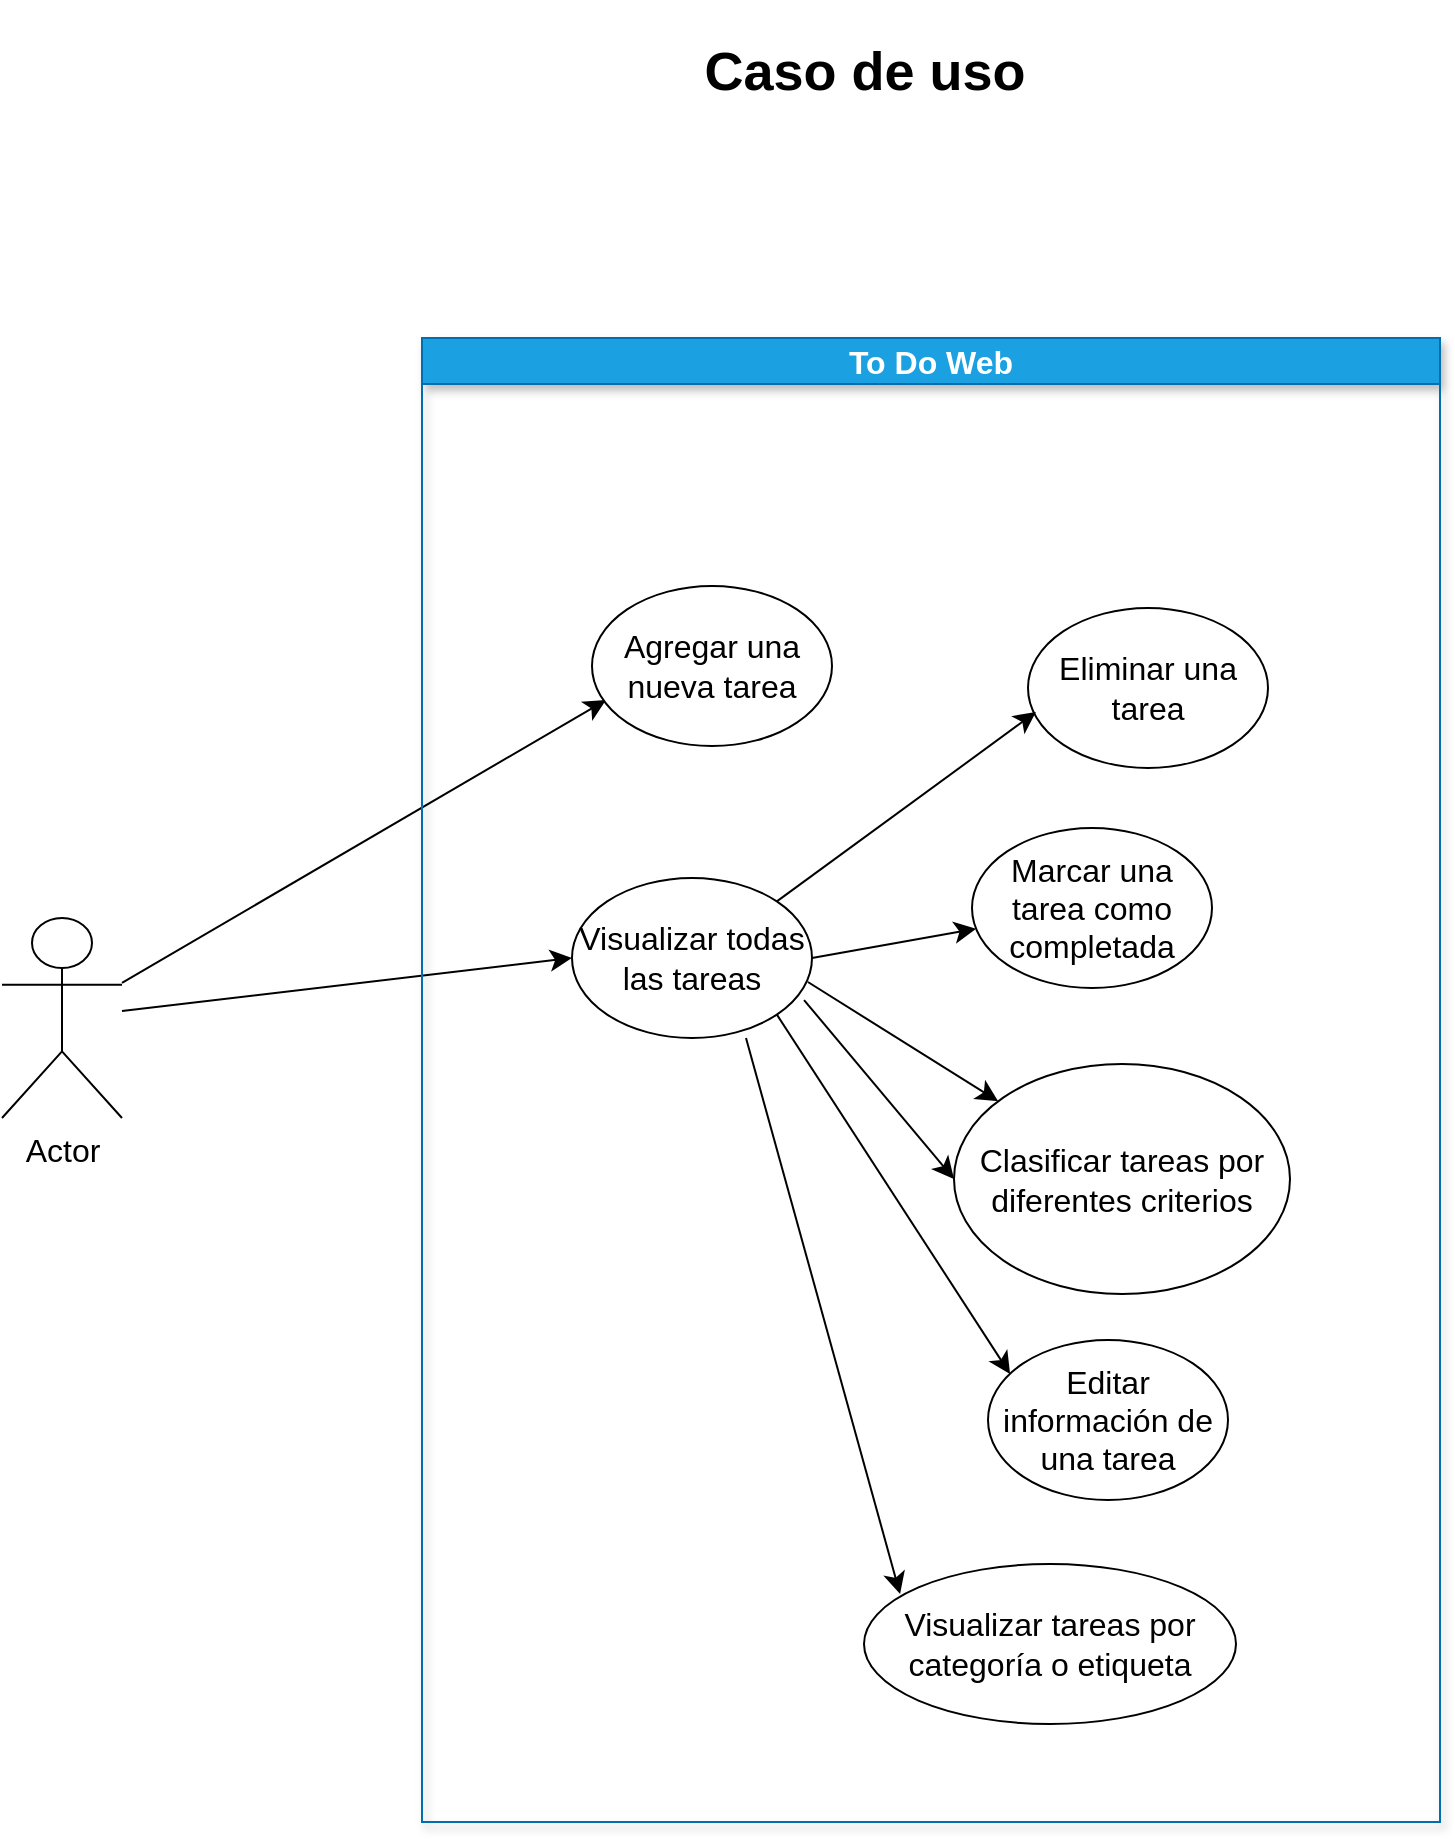 <mxfile version="20.8.16" type="device" pages="2"><diagram name="Caso de uso" id="vk3R40ngS-3i9kiP7hk3"><mxGraphModel dx="1498" dy="1098" grid="0" gridSize="10" guides="0" tooltips="1" connect="1" arrows="1" fold="1" page="0" pageScale="1" pageWidth="1169" pageHeight="827" math="0" shadow="0"><root><mxCell id="0"/><mxCell id="1" parent="0"/><mxCell id="sQM_sZ7zAdFYdUz1RXXd-12" style="edgeStyle=none;curved=1;rounded=0;orthogonalLoop=1;jettySize=auto;html=1;entryX=0;entryY=0.5;entryDx=0;entryDy=0;fontSize=12;startSize=8;endSize=8;" parent="1" source="sQM_sZ7zAdFYdUz1RXXd-1" target="sQM_sZ7zAdFYdUz1RXXd-9" edge="1"><mxGeometry relative="1" as="geometry"/></mxCell><mxCell id="sQM_sZ7zAdFYdUz1RXXd-27" style="edgeStyle=none;curved=1;rounded=0;orthogonalLoop=1;jettySize=auto;html=1;entryX=0.058;entryY=0.713;entryDx=0;entryDy=0;entryPerimeter=0;fontSize=27;startSize=8;endSize=8;" parent="1" source="sQM_sZ7zAdFYdUz1RXXd-1" target="sQM_sZ7zAdFYdUz1RXXd-3" edge="1"><mxGeometry relative="1" as="geometry"/></mxCell><mxCell id="sQM_sZ7zAdFYdUz1RXXd-1" value="Actor" style="shape=umlActor;verticalLabelPosition=bottom;verticalAlign=top;html=1;outlineConnect=0;fontSize=16;" parent="1" vertex="1"><mxGeometry x="-152" y="170" width="60" height="100" as="geometry"/></mxCell><mxCell id="sQM_sZ7zAdFYdUz1RXXd-2" value="To Do Web" style="swimlane;whiteSpace=wrap;html=1;fontSize=16;shadow=1;fillColor=#1ba1e2;fontColor=#ffffff;strokeColor=#006EAF;" parent="1" vertex="1"><mxGeometry x="58" y="-120" width="509" height="742" as="geometry"/></mxCell><mxCell id="sQM_sZ7zAdFYdUz1RXXd-3" value="&lt;p class=&quot;MsoNormal&quot;&gt;Agregar una nueva tarea&lt;/p&gt;" style="ellipse;whiteSpace=wrap;html=1;fontSize=16;" parent="sQM_sZ7zAdFYdUz1RXXd-2" vertex="1"><mxGeometry x="85" y="124" width="120" height="80" as="geometry"/></mxCell><mxCell id="sQM_sZ7zAdFYdUz1RXXd-6" value="&lt;p class=&quot;MsoNormal&quot;&gt;Eliminar una tarea&lt;/p&gt;" style="ellipse;whiteSpace=wrap;html=1;fontSize=16;" parent="sQM_sZ7zAdFYdUz1RXXd-2" vertex="1"><mxGeometry x="303" y="135" width="120" height="80" as="geometry"/></mxCell><mxCell id="sQM_sZ7zAdFYdUz1RXXd-7" value="&lt;p class=&quot;MsoNormal&quot;&gt;Marcar una tarea como completada&lt;/p&gt;" style="ellipse;whiteSpace=wrap;html=1;fontSize=16;" parent="sQM_sZ7zAdFYdUz1RXXd-2" vertex="1"><mxGeometry x="275" y="245" width="120" height="80" as="geometry"/></mxCell><mxCell id="sQM_sZ7zAdFYdUz1RXXd-8" value="&lt;p class=&quot;MsoNormal&quot;&gt;Clasificar tareas por diferentes criterios&lt;/p&gt;" style="ellipse;whiteSpace=wrap;html=1;fontSize=16;" parent="sQM_sZ7zAdFYdUz1RXXd-2" vertex="1"><mxGeometry x="266" y="363" width="168" height="115" as="geometry"/></mxCell><mxCell id="sQM_sZ7zAdFYdUz1RXXd-16" style="edgeStyle=none;curved=1;rounded=0;orthogonalLoop=1;jettySize=auto;html=1;exitX=1;exitY=0;exitDx=0;exitDy=0;entryX=0.033;entryY=0.65;entryDx=0;entryDy=0;entryPerimeter=0;fontSize=12;startSize=8;endSize=8;" parent="sQM_sZ7zAdFYdUz1RXXd-2" source="sQM_sZ7zAdFYdUz1RXXd-9" target="sQM_sZ7zAdFYdUz1RXXd-6" edge="1"><mxGeometry relative="1" as="geometry"/></mxCell><mxCell id="sQM_sZ7zAdFYdUz1RXXd-17" style="edgeStyle=none;curved=1;rounded=0;orthogonalLoop=1;jettySize=auto;html=1;exitX=1;exitY=0.5;exitDx=0;exitDy=0;fontSize=12;startSize=8;endSize=8;" parent="sQM_sZ7zAdFYdUz1RXXd-2" source="sQM_sZ7zAdFYdUz1RXXd-9" target="sQM_sZ7zAdFYdUz1RXXd-7" edge="1"><mxGeometry relative="1" as="geometry"/></mxCell><mxCell id="sQM_sZ7zAdFYdUz1RXXd-18" style="edgeStyle=none;curved=1;rounded=0;orthogonalLoop=1;jettySize=auto;html=1;exitX=0.983;exitY=0.65;exitDx=0;exitDy=0;fontSize=12;startSize=8;endSize=8;exitPerimeter=0;" parent="sQM_sZ7zAdFYdUz1RXXd-2" source="sQM_sZ7zAdFYdUz1RXXd-9" target="sQM_sZ7zAdFYdUz1RXXd-8" edge="1"><mxGeometry relative="1" as="geometry"/></mxCell><mxCell id="sQM_sZ7zAdFYdUz1RXXd-19" style="edgeStyle=none;curved=1;rounded=0;orthogonalLoop=1;jettySize=auto;html=1;entryX=0;entryY=0.5;entryDx=0;entryDy=0;fontSize=12;startSize=8;endSize=8;exitX=0.967;exitY=0.763;exitDx=0;exitDy=0;exitPerimeter=0;" parent="sQM_sZ7zAdFYdUz1RXXd-2" source="sQM_sZ7zAdFYdUz1RXXd-9" target="sQM_sZ7zAdFYdUz1RXXd-8" edge="1"><mxGeometry relative="1" as="geometry"/></mxCell><mxCell id="sQM_sZ7zAdFYdUz1RXXd-20" style="edgeStyle=none;curved=1;rounded=0;orthogonalLoop=1;jettySize=auto;html=1;exitX=1;exitY=1;exitDx=0;exitDy=0;fontSize=12;startSize=8;endSize=8;entryX=0.092;entryY=0.213;entryDx=0;entryDy=0;entryPerimeter=0;" parent="sQM_sZ7zAdFYdUz1RXXd-2" source="sQM_sZ7zAdFYdUz1RXXd-9" target="sQM_sZ7zAdFYdUz1RXXd-10" edge="1"><mxGeometry relative="1" as="geometry"/></mxCell><mxCell id="sQM_sZ7zAdFYdUz1RXXd-21" style="edgeStyle=none;curved=1;rounded=0;orthogonalLoop=1;jettySize=auto;html=1;exitX=0.725;exitY=1;exitDx=0;exitDy=0;entryX=0.097;entryY=0.188;entryDx=0;entryDy=0;entryPerimeter=0;fontSize=12;startSize=8;endSize=8;exitPerimeter=0;" parent="sQM_sZ7zAdFYdUz1RXXd-2" source="sQM_sZ7zAdFYdUz1RXXd-9" target="sQM_sZ7zAdFYdUz1RXXd-11" edge="1"><mxGeometry relative="1" as="geometry"/></mxCell><mxCell id="sQM_sZ7zAdFYdUz1RXXd-9" value="&lt;p class=&quot;MsoNormal&quot;&gt;Visualizar todas las tareas&lt;/p&gt;" style="ellipse;whiteSpace=wrap;html=1;fontSize=16;" parent="sQM_sZ7zAdFYdUz1RXXd-2" vertex="1"><mxGeometry x="75" y="270" width="120" height="80" as="geometry"/></mxCell><mxCell id="sQM_sZ7zAdFYdUz1RXXd-10" value="&lt;p class=&quot;MsoNormal&quot;&gt;Editar información de una tarea&lt;/p&gt;" style="ellipse;whiteSpace=wrap;html=1;fontSize=16;" parent="sQM_sZ7zAdFYdUz1RXXd-2" vertex="1"><mxGeometry x="283" y="501" width="120" height="80" as="geometry"/></mxCell><mxCell id="sQM_sZ7zAdFYdUz1RXXd-11" value="&lt;p class=&quot;MsoNormal&quot;&gt;Visualizar tareas por categoría o etiqueta&lt;/p&gt;" style="ellipse;whiteSpace=wrap;html=1;fontSize=16;" parent="sQM_sZ7zAdFYdUz1RXXd-2" vertex="1"><mxGeometry x="221" y="613" width="186" height="80" as="geometry"/></mxCell><mxCell id="sQM_sZ7zAdFYdUz1RXXd-23" value="&lt;b&gt;&lt;font style=&quot;font-size: 27px;&quot;&gt;Caso de uso&lt;/font&gt;&lt;/b&gt;" style="text;html=1;strokeColor=none;fillColor=none;align=center;verticalAlign=middle;whiteSpace=wrap;rounded=0;fontSize=16;" parent="1" vertex="1"><mxGeometry x="109" y="-289" width="341" height="72" as="geometry"/></mxCell></root></mxGraphModel></diagram><diagram id="C3c8oYhAQB39177pMXEk" name="Página-2"><mxGraphModel dx="1098" dy="1098" grid="0" gridSize="10" guides="1" tooltips="1" connect="1" arrows="1" fold="1" page="0" pageScale="1" pageWidth="1169" pageHeight="827" math="0" shadow="0"><root><mxCell id="0"/><mxCell id="1" parent="0"/><mxCell id="Bu1waMAblFPrzscLKxHU-1" value="To Do" style="rounded=0;whiteSpace=wrap;html=1;fontSize=16;" parent="1" vertex="1"><mxGeometry x="215" y="-11" width="120" height="60" as="geometry"/></mxCell><mxCell id="hpm3FXE3RdVh2uL4Bbsi-1" value="Crear nueva tarea" style="rounded=0;whiteSpace=wrap;html=1;fontSize=16;" vertex="1" parent="1"><mxGeometry x="4" y="95" width="120" height="60" as="geometry"/></mxCell></root></mxGraphModel></diagram></mxfile>